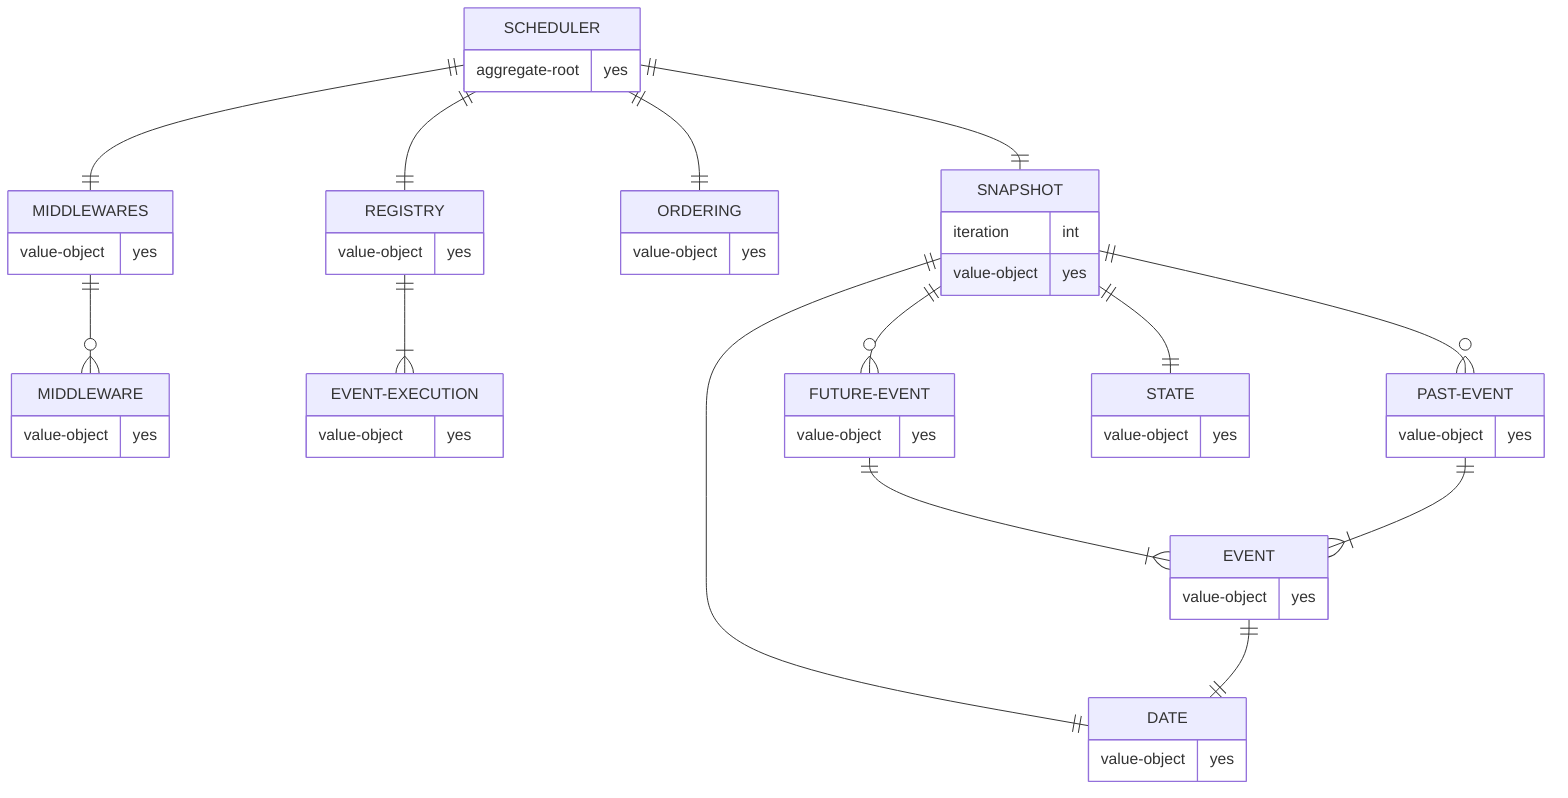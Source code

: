 erDiagram
    SCHEDULER{
        aggregate-root yes}
    MIDDLEWARES {
        value-object yes}
    MIDDLEWARE {
        value-object yes}
    SNAPSHOT {
        iteration int
        value-object yes}
    ORDERING {
  	    value-object yes}
    REGISTRY {
  	    value-object yes}
    EVENT-EXECUTION {
  	    value-object yes}
    PAST-EVENT {
  	    value-object yes}
    FUTURE-EVENT {
  	    value-object yes}
    STATE {
  	    value-object yes}
    EVENT {
  	    value-object yes}
  	DATE {
  	    value-object yes}
    SCHEDULER ||--|| MIDDLEWARES : ""
    MIDDLEWARES ||--o{ MIDDLEWARE : ""
    SCHEDULER ||--|| SNAPSHOT : ""
    SCHEDULER  ||--|| ORDERING : ""
    SCHEDULER  ||--|| REGISTRY : ""
    REGISTRY ||--|{ EVENT-EXECUTION : ""
    SNAPSHOT ||--o{ FUTURE-EVENT : ""
    SNAPSHOT ||--o{ PAST-EVENT : ""
    SNAPSHOT ||--|| STATE : ""
    FUTURE-EVENT ||--|{ EVENT : ""
    PAST-EVENT ||--|{ EVENT : ""
    SNAPSHOT ||--|| DATE : ""
    EVENT ||--|| DATE : ""